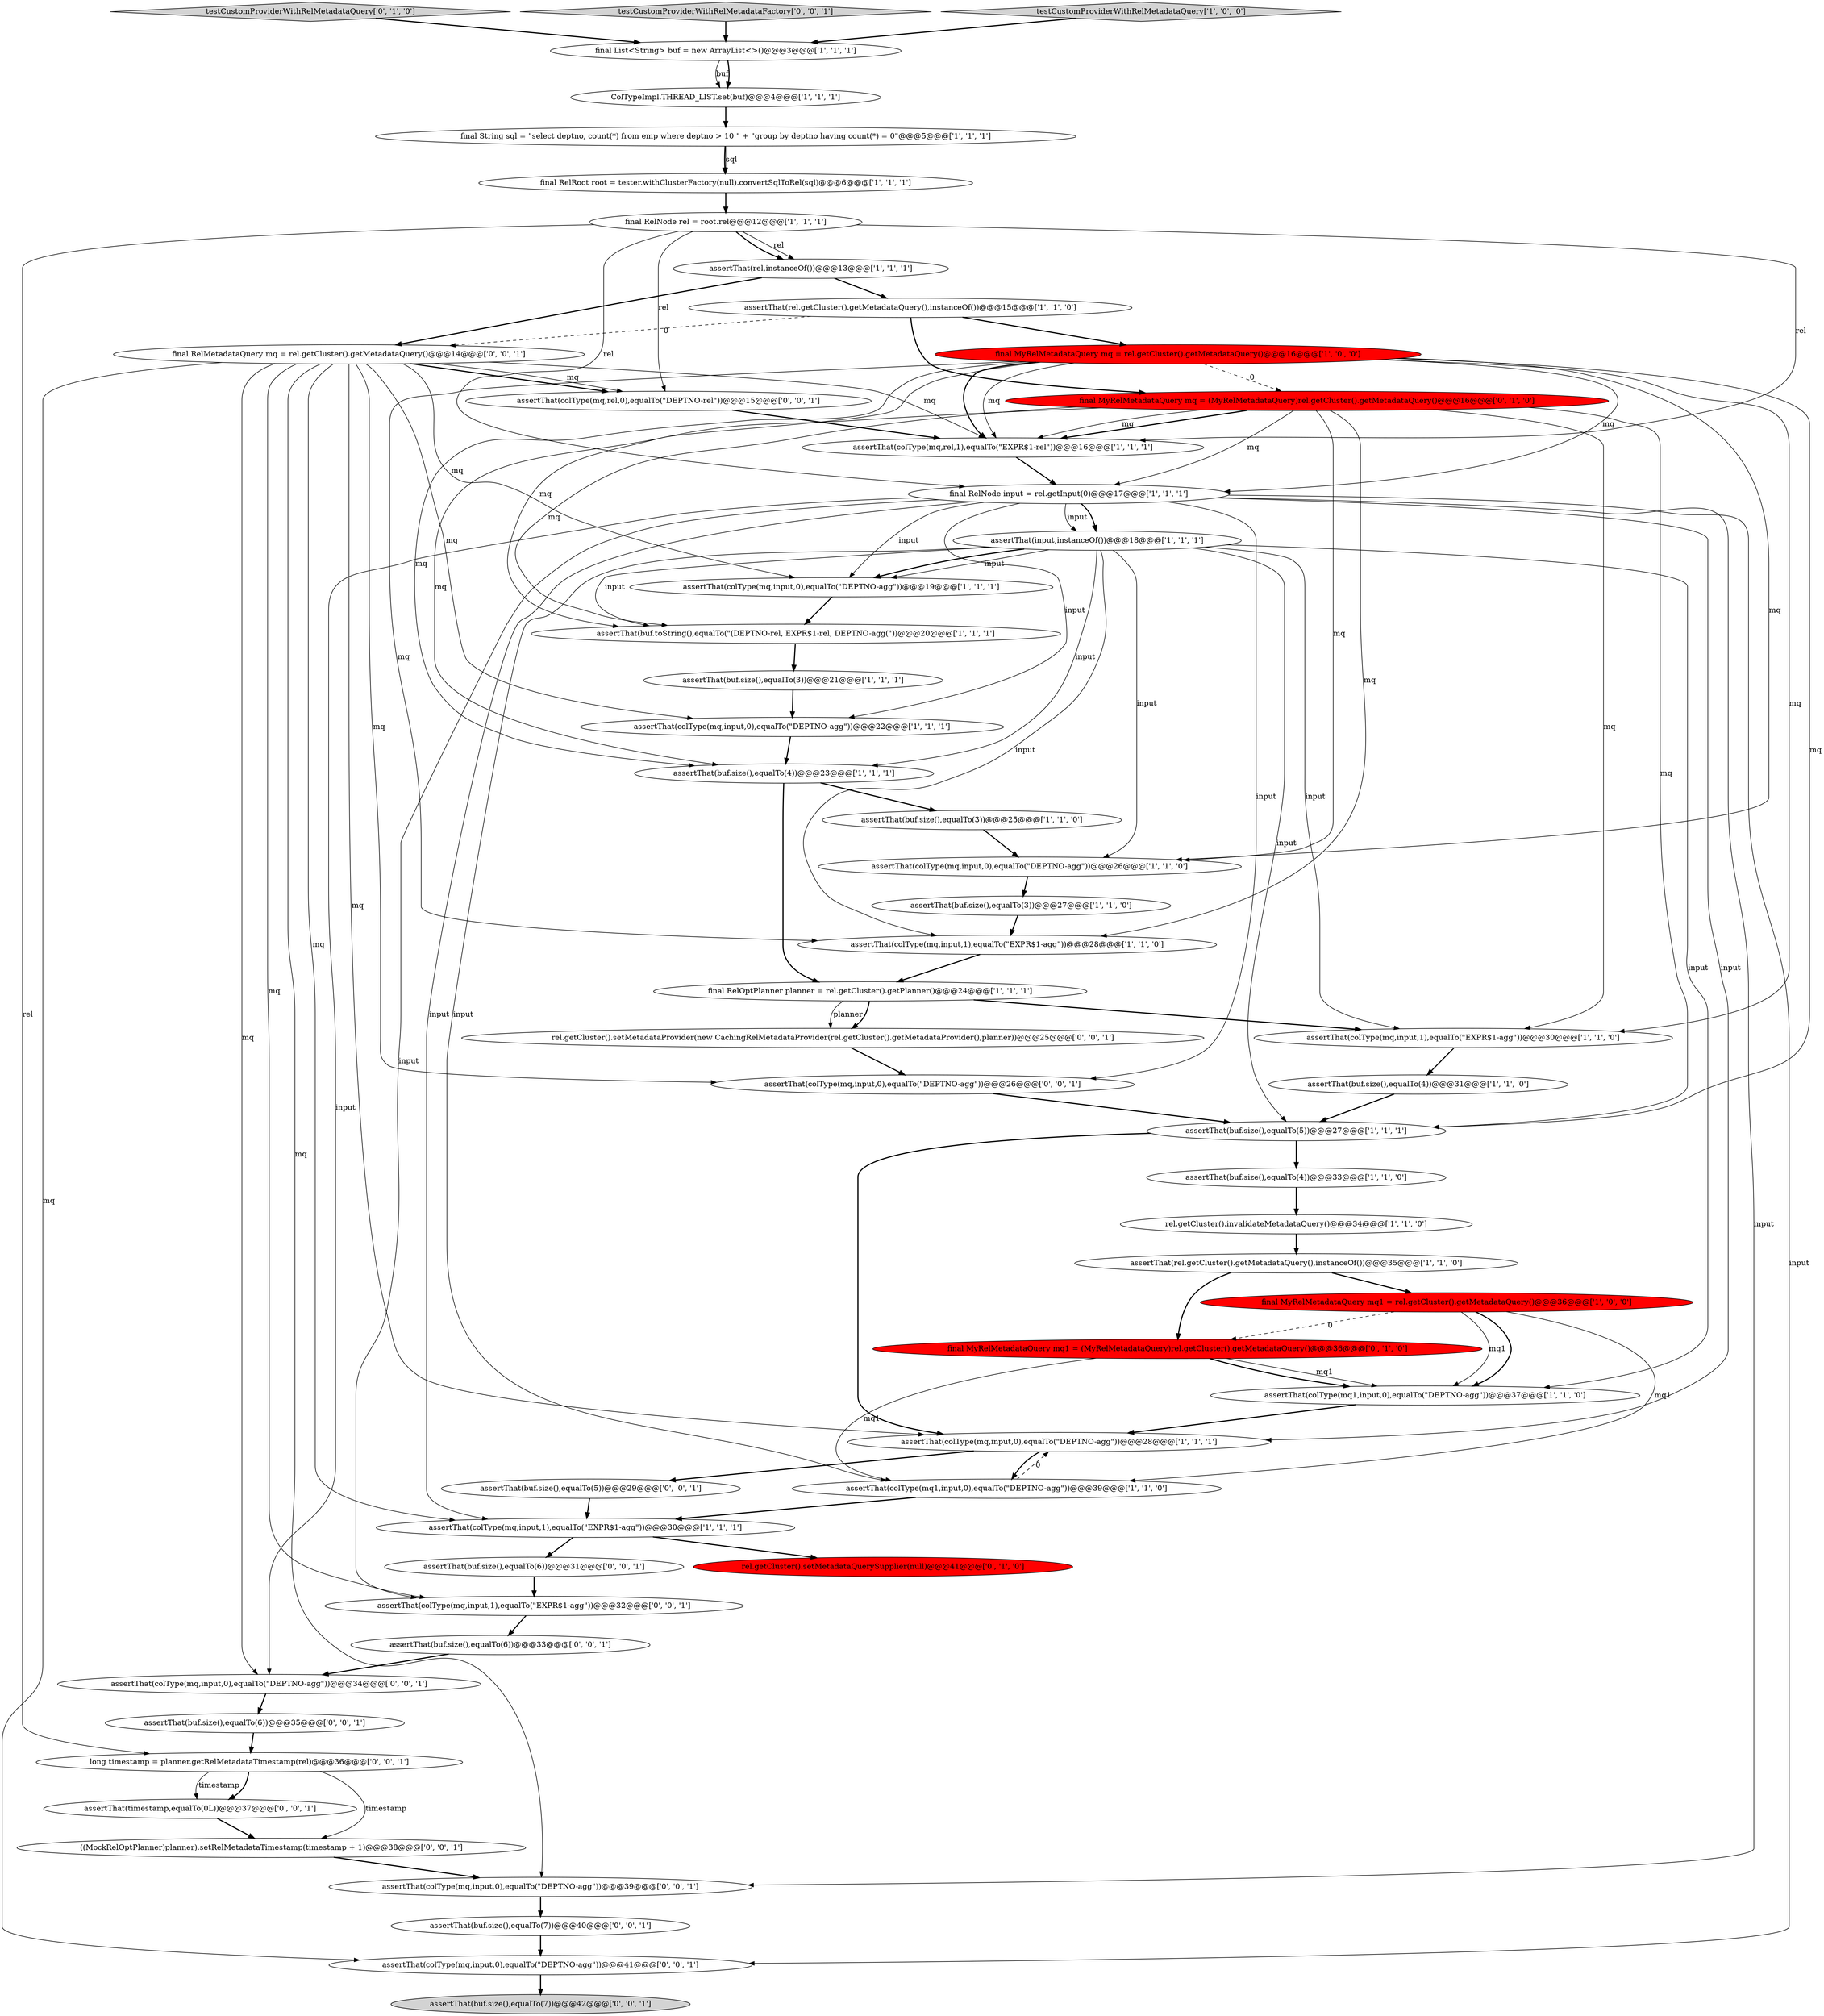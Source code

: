 digraph {
0 [style = filled, label = "assertThat(colType(mq,input,0),equalTo(\"DEPTNO-agg\"))@@@28@@@['1', '1', '1']", fillcolor = white, shape = ellipse image = "AAA0AAABBB1BBB"];
7 [style = filled, label = "assertThat(buf.size(),equalTo(5))@@@27@@@['1', '1', '1']", fillcolor = white, shape = ellipse image = "AAA0AAABBB1BBB"];
32 [style = filled, label = "assertThat(buf.size(),equalTo(3))@@@27@@@['1', '1', '0']", fillcolor = white, shape = ellipse image = "AAA0AAABBB1BBB"];
50 [style = filled, label = "assertThat(buf.size(),equalTo(7))@@@42@@@['0', '0', '1']", fillcolor = lightgray, shape = ellipse image = "AAA0AAABBB3BBB"];
21 [style = filled, label = "assertThat(buf.size(),equalTo(3))@@@21@@@['1', '1', '1']", fillcolor = white, shape = ellipse image = "AAA0AAABBB1BBB"];
8 [style = filled, label = "final RelNode rel = root.rel@@@12@@@['1', '1', '1']", fillcolor = white, shape = ellipse image = "AAA0AAABBB1BBB"];
35 [style = filled, label = "testCustomProviderWithRelMetadataQuery['0', '1', '0']", fillcolor = lightgray, shape = diamond image = "AAA0AAABBB2BBB"];
29 [style = filled, label = "assertThat(buf.size(),equalTo(4))@@@31@@@['1', '1', '0']", fillcolor = white, shape = ellipse image = "AAA0AAABBB1BBB"];
9 [style = filled, label = "assertThat(buf.toString(),equalTo(\"(DEPTNO-rel, EXPR$1-rel, DEPTNO-agg(\"))@@@20@@@['1', '1', '1']", fillcolor = white, shape = ellipse image = "AAA0AAABBB1BBB"];
44 [style = filled, label = "assertThat(buf.size(),equalTo(5))@@@29@@@['0', '0', '1']", fillcolor = white, shape = ellipse image = "AAA0AAABBB3BBB"];
39 [style = filled, label = "testCustomProviderWithRelMetadataFactory['0', '0', '1']", fillcolor = lightgray, shape = diamond image = "AAA0AAABBB3BBB"];
46 [style = filled, label = "assertThat(buf.size(),equalTo(7))@@@40@@@['0', '0', '1']", fillcolor = white, shape = ellipse image = "AAA0AAABBB3BBB"];
47 [style = filled, label = "assertThat(colType(mq,rel,0),equalTo(\"DEPTNO-rel\"))@@@15@@@['0', '0', '1']", fillcolor = white, shape = ellipse image = "AAA0AAABBB3BBB"];
6 [style = filled, label = "assertThat(colType(mq,input,0),equalTo(\"DEPTNO-agg\"))@@@22@@@['1', '1', '1']", fillcolor = white, shape = ellipse image = "AAA0AAABBB1BBB"];
36 [style = filled, label = "final MyRelMetadataQuery mq1 = (MyRelMetadataQuery)rel.getCluster().getMetadataQuery()@@@36@@@['0', '1', '0']", fillcolor = red, shape = ellipse image = "AAA1AAABBB2BBB"];
19 [style = filled, label = "assertThat(colType(mq1,input,0),equalTo(\"DEPTNO-agg\"))@@@39@@@['1', '1', '0']", fillcolor = white, shape = ellipse image = "AAA0AAABBB1BBB"];
45 [style = filled, label = "assertThat(colType(mq,input,0),equalTo(\"DEPTNO-agg\"))@@@26@@@['0', '0', '1']", fillcolor = white, shape = ellipse image = "AAA0AAABBB3BBB"];
22 [style = filled, label = "assertThat(colType(mq,input,0),equalTo(\"DEPTNO-agg\"))@@@26@@@['1', '1', '0']", fillcolor = white, shape = ellipse image = "AAA0AAABBB1BBB"];
10 [style = filled, label = "final RelNode input = rel.getInput(0)@@@17@@@['1', '1', '1']", fillcolor = white, shape = ellipse image = "AAA0AAABBB1BBB"];
17 [style = filled, label = "assertThat(buf.size(),equalTo(4))@@@23@@@['1', '1', '1']", fillcolor = white, shape = ellipse image = "AAA0AAABBB1BBB"];
26 [style = filled, label = "final String sql = \"select deptno, count(*) from emp where deptno > 10 \" + \"group by deptno having count(*) = 0\"@@@5@@@['1', '1', '1']", fillcolor = white, shape = ellipse image = "AAA0AAABBB1BBB"];
41 [style = filled, label = "assertThat(buf.size(),equalTo(6))@@@31@@@['0', '0', '1']", fillcolor = white, shape = ellipse image = "AAA0AAABBB3BBB"];
18 [style = filled, label = "ColTypeImpl.THREAD_LIST.set(buf)@@@4@@@['1', '1', '1']", fillcolor = white, shape = ellipse image = "AAA0AAABBB1BBB"];
31 [style = filled, label = "final List<String> buf = new ArrayList<>()@@@3@@@['1', '1', '1']", fillcolor = white, shape = ellipse image = "AAA0AAABBB1BBB"];
28 [style = filled, label = "assertThat(colType(mq,rel,1),equalTo(\"EXPR$1-rel\"))@@@16@@@['1', '1', '1']", fillcolor = white, shape = ellipse image = "AAA0AAABBB1BBB"];
3 [style = filled, label = "assertThat(colType(mq1,input,0),equalTo(\"DEPTNO-agg\"))@@@37@@@['1', '1', '0']", fillcolor = white, shape = ellipse image = "AAA0AAABBB1BBB"];
54 [style = filled, label = "assertThat(colType(mq,input,0),equalTo(\"DEPTNO-agg\"))@@@34@@@['0', '0', '1']", fillcolor = white, shape = ellipse image = "AAA0AAABBB3BBB"];
40 [style = filled, label = "assertThat(colType(mq,input,0),equalTo(\"DEPTNO-agg\"))@@@39@@@['0', '0', '1']", fillcolor = white, shape = ellipse image = "AAA0AAABBB3BBB"];
33 [style = filled, label = "final MyRelMetadataQuery mq = (MyRelMetadataQuery)rel.getCluster().getMetadataQuery()@@@16@@@['0', '1', '0']", fillcolor = red, shape = ellipse image = "AAA1AAABBB2BBB"];
30 [style = filled, label = "rel.getCluster().invalidateMetadataQuery()@@@34@@@['1', '1', '0']", fillcolor = white, shape = ellipse image = "AAA0AAABBB1BBB"];
42 [style = filled, label = "assertThat(colType(mq,input,0),equalTo(\"DEPTNO-agg\"))@@@41@@@['0', '0', '1']", fillcolor = white, shape = ellipse image = "AAA0AAABBB3BBB"];
4 [style = filled, label = "final MyRelMetadataQuery mq = rel.getCluster().getMetadataQuery()@@@16@@@['1', '0', '0']", fillcolor = red, shape = ellipse image = "AAA1AAABBB1BBB"];
23 [style = filled, label = "testCustomProviderWithRelMetadataQuery['1', '0', '0']", fillcolor = lightgray, shape = diamond image = "AAA0AAABBB1BBB"];
2 [style = filled, label = "assertThat(colType(mq,input,0),equalTo(\"DEPTNO-agg\"))@@@19@@@['1', '1', '1']", fillcolor = white, shape = ellipse image = "AAA0AAABBB1BBB"];
48 [style = filled, label = "assertThat(buf.size(),equalTo(6))@@@33@@@['0', '0', '1']", fillcolor = white, shape = ellipse image = "AAA0AAABBB3BBB"];
53 [style = filled, label = "rel.getCluster().setMetadataProvider(new CachingRelMetadataProvider(rel.getCluster().getMetadataProvider(),planner))@@@25@@@['0', '0', '1']", fillcolor = white, shape = ellipse image = "AAA0AAABBB3BBB"];
37 [style = filled, label = "assertThat(colType(mq,input,1),equalTo(\"EXPR$1-agg\"))@@@32@@@['0', '0', '1']", fillcolor = white, shape = ellipse image = "AAA0AAABBB3BBB"];
13 [style = filled, label = "assertThat(rel,instanceOf())@@@13@@@['1', '1', '1']", fillcolor = white, shape = ellipse image = "AAA0AAABBB1BBB"];
5 [style = filled, label = "assertThat(colType(mq,input,1),equalTo(\"EXPR$1-agg\"))@@@28@@@['1', '1', '0']", fillcolor = white, shape = ellipse image = "AAA0AAABBB1BBB"];
43 [style = filled, label = "final RelMetadataQuery mq = rel.getCluster().getMetadataQuery()@@@14@@@['0', '0', '1']", fillcolor = white, shape = ellipse image = "AAA0AAABBB3BBB"];
1 [style = filled, label = "final MyRelMetadataQuery mq1 = rel.getCluster().getMetadataQuery()@@@36@@@['1', '0', '0']", fillcolor = red, shape = ellipse image = "AAA1AAABBB1BBB"];
15 [style = filled, label = "assertThat(colType(mq,input,1),equalTo(\"EXPR$1-agg\"))@@@30@@@['1', '1', '1']", fillcolor = white, shape = ellipse image = "AAA0AAABBB1BBB"];
52 [style = filled, label = "assertThat(buf.size(),equalTo(6))@@@35@@@['0', '0', '1']", fillcolor = white, shape = ellipse image = "AAA0AAABBB3BBB"];
49 [style = filled, label = "long timestamp = planner.getRelMetadataTimestamp(rel)@@@36@@@['0', '0', '1']", fillcolor = white, shape = ellipse image = "AAA0AAABBB3BBB"];
12 [style = filled, label = "assertThat(buf.size(),equalTo(4))@@@33@@@['1', '1', '0']", fillcolor = white, shape = ellipse image = "AAA0AAABBB1BBB"];
14 [style = filled, label = "assertThat(input,instanceOf())@@@18@@@['1', '1', '1']", fillcolor = white, shape = ellipse image = "AAA0AAABBB1BBB"];
38 [style = filled, label = "assertThat(timestamp,equalTo(0L))@@@37@@@['0', '0', '1']", fillcolor = white, shape = ellipse image = "AAA0AAABBB3BBB"];
51 [style = filled, label = "((MockRelOptPlanner)planner).setRelMetadataTimestamp(timestamp + 1)@@@38@@@['0', '0', '1']", fillcolor = white, shape = ellipse image = "AAA0AAABBB3BBB"];
24 [style = filled, label = "assertThat(rel.getCluster().getMetadataQuery(),instanceOf())@@@35@@@['1', '1', '0']", fillcolor = white, shape = ellipse image = "AAA0AAABBB1BBB"];
20 [style = filled, label = "assertThat(rel.getCluster().getMetadataQuery(),instanceOf())@@@15@@@['1', '1', '0']", fillcolor = white, shape = ellipse image = "AAA0AAABBB1BBB"];
27 [style = filled, label = "final RelOptPlanner planner = rel.getCluster().getPlanner()@@@24@@@['1', '1', '1']", fillcolor = white, shape = ellipse image = "AAA0AAABBB1BBB"];
34 [style = filled, label = "rel.getCluster().setMetadataQuerySupplier(null)@@@41@@@['0', '1', '0']", fillcolor = red, shape = ellipse image = "AAA1AAABBB2BBB"];
25 [style = filled, label = "assertThat(buf.size(),equalTo(3))@@@25@@@['1', '1', '0']", fillcolor = white, shape = ellipse image = "AAA0AAABBB1BBB"];
16 [style = filled, label = "final RelRoot root = tester.withClusterFactory(null).convertSqlToRel(sql)@@@6@@@['1', '1', '1']", fillcolor = white, shape = ellipse image = "AAA0AAABBB1BBB"];
11 [style = filled, label = "assertThat(colType(mq,input,1),equalTo(\"EXPR$1-agg\"))@@@30@@@['1', '1', '0']", fillcolor = white, shape = ellipse image = "AAA0AAABBB1BBB"];
17->25 [style = bold, label=""];
8->49 [style = solid, label="rel"];
25->22 [style = bold, label=""];
14->2 [style = solid, label="input"];
33->9 [style = solid, label="mq"];
38->51 [style = bold, label=""];
10->40 [style = solid, label="input"];
44->15 [style = bold, label=""];
11->29 [style = bold, label=""];
43->42 [style = solid, label="mq"];
4->33 [style = dashed, label="0"];
45->7 [style = bold, label=""];
31->18 [style = solid, label="buf"];
10->15 [style = solid, label="input"];
48->54 [style = bold, label=""];
39->31 [style = bold, label=""];
43->28 [style = solid, label="mq"];
10->37 [style = solid, label="input"];
37->48 [style = bold, label=""];
9->21 [style = bold, label=""];
15->41 [style = bold, label=""];
17->27 [style = bold, label=""];
49->51 [style = solid, label="timestamp"];
19->15 [style = bold, label=""];
43->0 [style = solid, label="mq"];
4->10 [style = solid, label="mq"];
27->53 [style = solid, label="planner"];
4->17 [style = solid, label="mq"];
54->52 [style = bold, label=""];
35->31 [style = bold, label=""];
46->42 [style = bold, label=""];
43->40 [style = solid, label="mq"];
15->34 [style = bold, label=""];
10->14 [style = bold, label=""];
0->19 [style = bold, label=""];
10->2 [style = solid, label="input"];
33->7 [style = solid, label="mq"];
14->19 [style = solid, label="input"];
10->14 [style = solid, label="input"];
33->28 [style = bold, label=""];
47->28 [style = bold, label=""];
27->53 [style = bold, label=""];
41->37 [style = bold, label=""];
22->32 [style = bold, label=""];
49->38 [style = bold, label=""];
7->0 [style = bold, label=""];
19->0 [style = dashed, label="0"];
8->13 [style = solid, label="rel"];
33->28 [style = solid, label="mq"];
2->9 [style = bold, label=""];
49->38 [style = solid, label="timestamp"];
1->3 [style = solid, label="mq1"];
3->0 [style = bold, label=""];
26->16 [style = bold, label=""];
43->47 [style = bold, label=""];
10->0 [style = solid, label="input"];
27->11 [style = bold, label=""];
13->43 [style = bold, label=""];
33->11 [style = solid, label="mq"];
43->37 [style = solid, label="mq"];
14->3 [style = solid, label="input"];
0->44 [style = bold, label=""];
1->19 [style = solid, label="mq1"];
8->47 [style = solid, label="rel"];
6->17 [style = bold, label=""];
23->31 [style = bold, label=""];
26->16 [style = solid, label="sql"];
30->24 [style = bold, label=""];
33->17 [style = solid, label="mq"];
10->42 [style = solid, label="input"];
33->10 [style = solid, label="mq"];
16->8 [style = bold, label=""];
4->9 [style = solid, label="mq"];
18->26 [style = bold, label=""];
1->3 [style = bold, label=""];
43->15 [style = solid, label="mq"];
33->5 [style = solid, label="mq"];
4->7 [style = solid, label="mq"];
43->6 [style = solid, label="mq"];
14->5 [style = solid, label="input"];
51->40 [style = bold, label=""];
8->10 [style = solid, label="rel"];
14->2 [style = bold, label=""];
33->22 [style = solid, label="mq"];
24->1 [style = bold, label=""];
20->43 [style = dashed, label="0"];
10->54 [style = solid, label="input"];
8->13 [style = bold, label=""];
4->22 [style = solid, label="mq"];
4->11 [style = solid, label="mq"];
10->45 [style = solid, label="input"];
14->11 [style = solid, label="input"];
32->5 [style = bold, label=""];
4->5 [style = solid, label="mq"];
42->50 [style = bold, label=""];
28->10 [style = bold, label=""];
21->6 [style = bold, label=""];
7->12 [style = bold, label=""];
52->49 [style = bold, label=""];
43->47 [style = solid, label="mq"];
14->7 [style = solid, label="input"];
36->19 [style = solid, label="mq1"];
36->3 [style = solid, label="mq1"];
43->2 [style = solid, label="mq"];
31->18 [style = bold, label=""];
12->30 [style = bold, label=""];
43->54 [style = solid, label="mq"];
4->28 [style = bold, label=""];
14->17 [style = solid, label="input"];
20->33 [style = bold, label=""];
20->4 [style = bold, label=""];
10->6 [style = solid, label="input"];
40->46 [style = bold, label=""];
14->22 [style = solid, label="input"];
24->36 [style = bold, label=""];
1->36 [style = dashed, label="0"];
4->28 [style = solid, label="mq"];
29->7 [style = bold, label=""];
14->9 [style = solid, label="input"];
5->27 [style = bold, label=""];
8->28 [style = solid, label="rel"];
53->45 [style = bold, label=""];
43->45 [style = solid, label="mq"];
13->20 [style = bold, label=""];
36->3 [style = bold, label=""];
}

